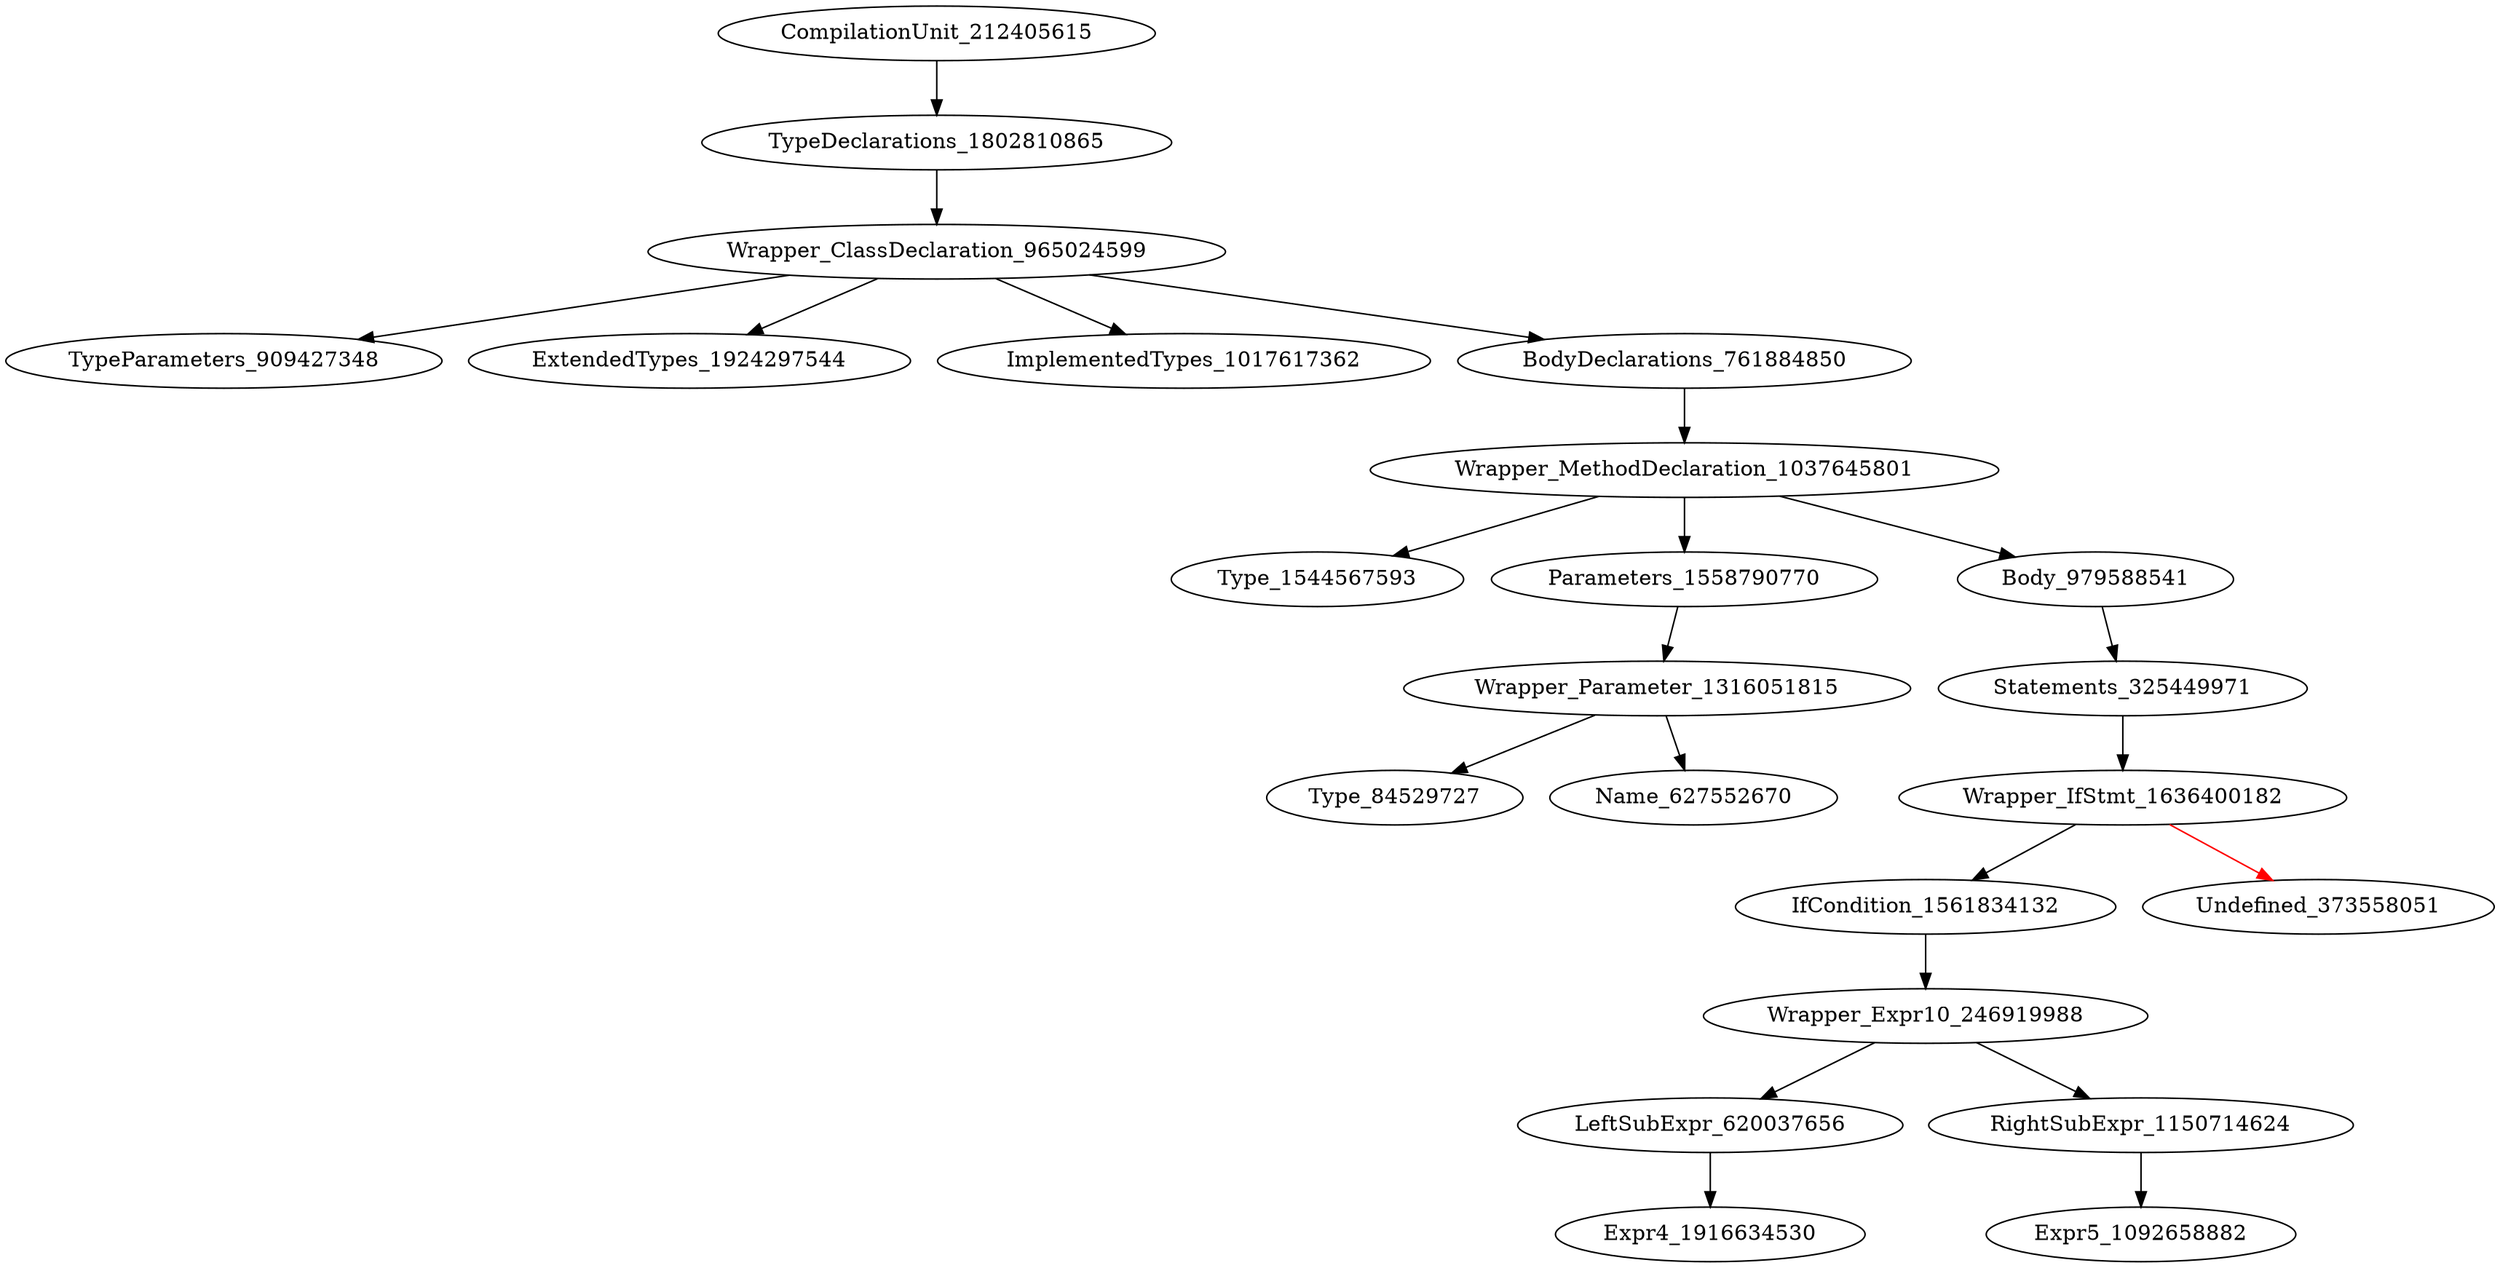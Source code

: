 digraph {
CompilationUnit_212405615 -> TypeDeclarations_1802810865
TypeDeclarations_1802810865 -> Wrapper_ClassDeclaration_965024599
Wrapper_ClassDeclaration_965024599 -> TypeParameters_909427348
Wrapper_ClassDeclaration_965024599 -> ExtendedTypes_1924297544
Wrapper_ClassDeclaration_965024599 -> ImplementedTypes_1017617362
Wrapper_ClassDeclaration_965024599 -> BodyDeclarations_761884850
BodyDeclarations_761884850 -> Wrapper_MethodDeclaration_1037645801
Wrapper_MethodDeclaration_1037645801 -> Type_1544567593
Wrapper_MethodDeclaration_1037645801 -> Parameters_1558790770
Wrapper_MethodDeclaration_1037645801 -> Body_979588541
Parameters_1558790770 -> Wrapper_Parameter_1316051815
Body_979588541 -> Statements_325449971
Wrapper_Parameter_1316051815 -> Type_84529727
Wrapper_Parameter_1316051815 -> Name_627552670
Statements_325449971 -> Wrapper_IfStmt_1636400182
Wrapper_IfStmt_1636400182 -> IfCondition_1561834132
Wrapper_IfStmt_1636400182 -> Undefined_373558051 [color = red] 
IfCondition_1561834132 -> Wrapper_Expr10_246919988
Wrapper_Expr10_246919988 -> LeftSubExpr_620037656
Wrapper_Expr10_246919988 -> RightSubExpr_1150714624
LeftSubExpr_620037656 -> Expr4_1916634530
RightSubExpr_1150714624 -> Expr5_1092658882
}